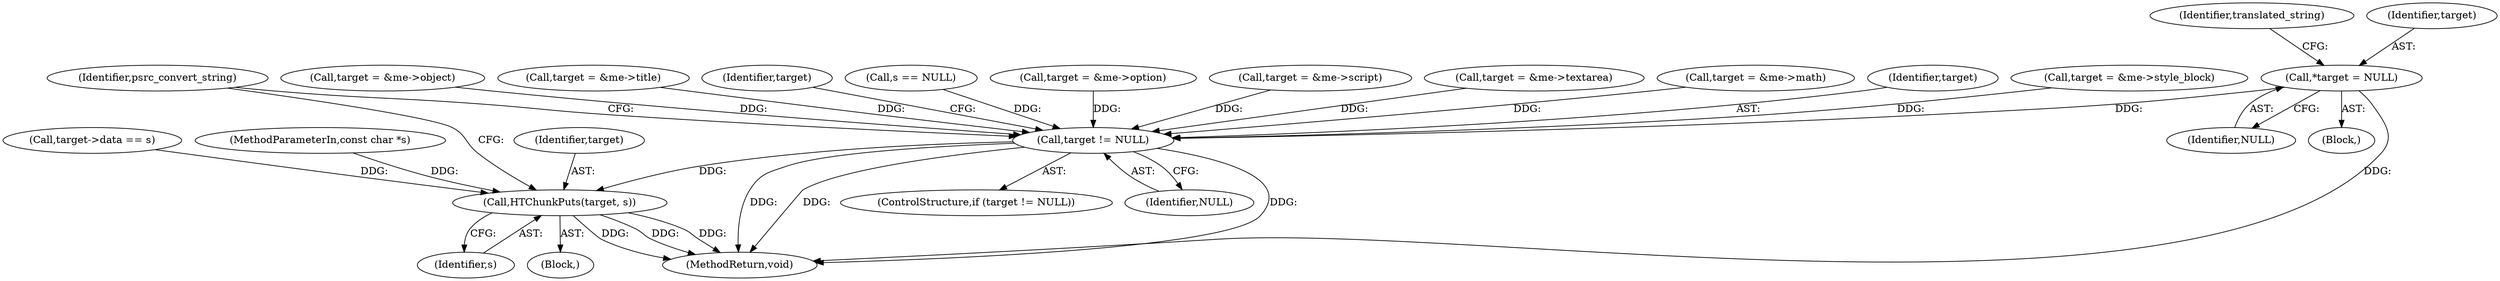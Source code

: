 digraph "0_lynx-snapshots_280a61b300a1614f6037efc0902ff7ecf17146e9@pointer" {
"1000121" [label="(Call,*target = NULL)"];
"1000469" [label="(Call,target != NULL)"];
"1000494" [label="(Call,HTChunkPuts(target, s))"];
"1000224" [label="(Call,target = &me->option)"];
"1000173" [label="(Call,target = &me->title)"];
"1000493" [label="(Block,)"];
"1000496" [label="(Identifier,s)"];
"1000476" [label="(Identifier,target)"];
"1000469" [label="(Call,target != NULL)"];
"1000118" [label="(MethodParameterIn,const char *s)"];
"1000123" [label="(Identifier,NULL)"];
"1000119" [label="(Block,)"];
"1000505" [label="(MethodReturn,void)"];
"1000126" [label="(Identifier,translated_string)"];
"1000130" [label="(Call,s == NULL)"];
"1000468" [label="(ControlStructure,if (target != NULL))"];
"1000498" [label="(Identifier,psrc_convert_string)"];
"1000189" [label="(Call,target = &me->script)"];
"1000121" [label="(Call,*target = NULL)"];
"1000494" [label="(Call,HTChunkPuts(target, s))"];
"1000215" [label="(Call,target = &me->textarea)"];
"1000232" [label="(Call,target = &me->math)"];
"1000122" [label="(Identifier,target)"];
"1000495" [label="(Identifier,target)"];
"1000470" [label="(Identifier,target)"];
"1000474" [label="(Call,target->data == s)"];
"1000471" [label="(Identifier,NULL)"];
"1000181" [label="(Call,target = &me->style_block)"];
"1000207" [label="(Call,target = &me->object)"];
"1000121" -> "1000119"  [label="AST: "];
"1000121" -> "1000123"  [label="CFG: "];
"1000122" -> "1000121"  [label="AST: "];
"1000123" -> "1000121"  [label="AST: "];
"1000126" -> "1000121"  [label="CFG: "];
"1000121" -> "1000505"  [label="DDG: "];
"1000121" -> "1000469"  [label="DDG: "];
"1000469" -> "1000468"  [label="AST: "];
"1000469" -> "1000471"  [label="CFG: "];
"1000470" -> "1000469"  [label="AST: "];
"1000471" -> "1000469"  [label="AST: "];
"1000476" -> "1000469"  [label="CFG: "];
"1000498" -> "1000469"  [label="CFG: "];
"1000469" -> "1000505"  [label="DDG: "];
"1000469" -> "1000505"  [label="DDG: "];
"1000469" -> "1000505"  [label="DDG: "];
"1000181" -> "1000469"  [label="DDG: "];
"1000224" -> "1000469"  [label="DDG: "];
"1000232" -> "1000469"  [label="DDG: "];
"1000189" -> "1000469"  [label="DDG: "];
"1000215" -> "1000469"  [label="DDG: "];
"1000207" -> "1000469"  [label="DDG: "];
"1000173" -> "1000469"  [label="DDG: "];
"1000130" -> "1000469"  [label="DDG: "];
"1000469" -> "1000494"  [label="DDG: "];
"1000494" -> "1000493"  [label="AST: "];
"1000494" -> "1000496"  [label="CFG: "];
"1000495" -> "1000494"  [label="AST: "];
"1000496" -> "1000494"  [label="AST: "];
"1000498" -> "1000494"  [label="CFG: "];
"1000494" -> "1000505"  [label="DDG: "];
"1000494" -> "1000505"  [label="DDG: "];
"1000494" -> "1000505"  [label="DDG: "];
"1000474" -> "1000494"  [label="DDG: "];
"1000118" -> "1000494"  [label="DDG: "];
}
